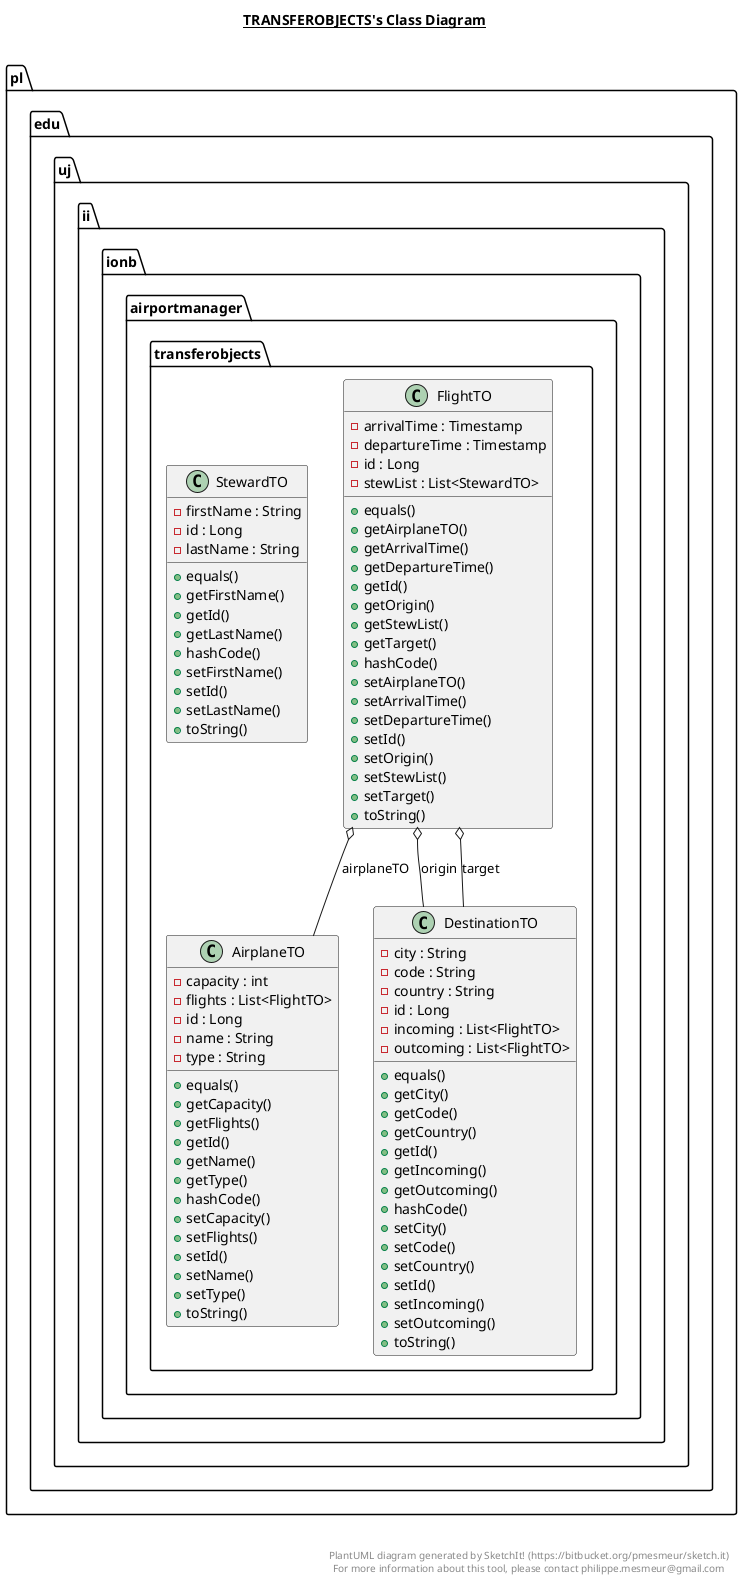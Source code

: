 @startuml

title __TRANSFEROBJECTS's Class Diagram__\n

  namespace pl.edu.uj.ii.ionb.airportmanager.transferobjects {
    class pl.edu.uj.ii.ionb.airportmanager.transferobjects.AirplaneTO {
        - capacity : int
        - flights : List<FlightTO>
        - id : Long
        - name : String
        - type : String
        + equals()
        + getCapacity()
        + getFlights()
        + getId()
        + getName()
        + getType()
        + hashCode()
        + setCapacity()
        + setFlights()
        + setId()
        + setName()
        + setType()
        + toString()
    }
  }
  

  namespace pl.edu.uj.ii.ionb.airportmanager.transferobjects {
    class pl.edu.uj.ii.ionb.airportmanager.transferobjects.DestinationTO {
        - city : String
        - code : String
        - country : String
        - id : Long
        - incoming : List<FlightTO>
        - outcoming : List<FlightTO>
        + equals()
        + getCity()
        + getCode()
        + getCountry()
        + getId()
        + getIncoming()
        + getOutcoming()
        + hashCode()
        + setCity()
        + setCode()
        + setCountry()
        + setId()
        + setIncoming()
        + setOutcoming()
        + toString()
    }
  }
  

  namespace pl.edu.uj.ii.ionb.airportmanager.transferobjects {
    class pl.edu.uj.ii.ionb.airportmanager.transferobjects.FlightTO {
        - arrivalTime : Timestamp
        - departureTime : Timestamp
        - id : Long
        - stewList : List<StewardTO>
        + equals()
        + getAirplaneTO()
        + getArrivalTime()
        + getDepartureTime()
        + getId()
        + getOrigin()
        + getStewList()
        + getTarget()
        + hashCode()
        + setAirplaneTO()
        + setArrivalTime()
        + setDepartureTime()
        + setId()
        + setOrigin()
        + setStewList()
        + setTarget()
        + toString()
    }
  }
  

  namespace pl.edu.uj.ii.ionb.airportmanager.transferobjects {
    class pl.edu.uj.ii.ionb.airportmanager.transferobjects.StewardTO {
        - firstName : String
        - id : Long
        - lastName : String
        + equals()
        + getFirstName()
        + getId()
        + getLastName()
        + hashCode()
        + setFirstName()
        + setId()
        + setLastName()
        + toString()
    }
  }
  

  pl.edu.uj.ii.ionb.airportmanager.transferobjects.FlightTO o-- pl.edu.uj.ii.ionb.airportmanager.transferobjects.AirplaneTO : airplaneTO
  pl.edu.uj.ii.ionb.airportmanager.transferobjects.FlightTO o-- pl.edu.uj.ii.ionb.airportmanager.transferobjects.DestinationTO : origin
  pl.edu.uj.ii.ionb.airportmanager.transferobjects.FlightTO o-- pl.edu.uj.ii.ionb.airportmanager.transferobjects.DestinationTO : target


right footer


PlantUML diagram generated by SketchIt! (https://bitbucket.org/pmesmeur/sketch.it)
For more information about this tool, please contact philippe.mesmeur@gmail.com
endfooter

@enduml
